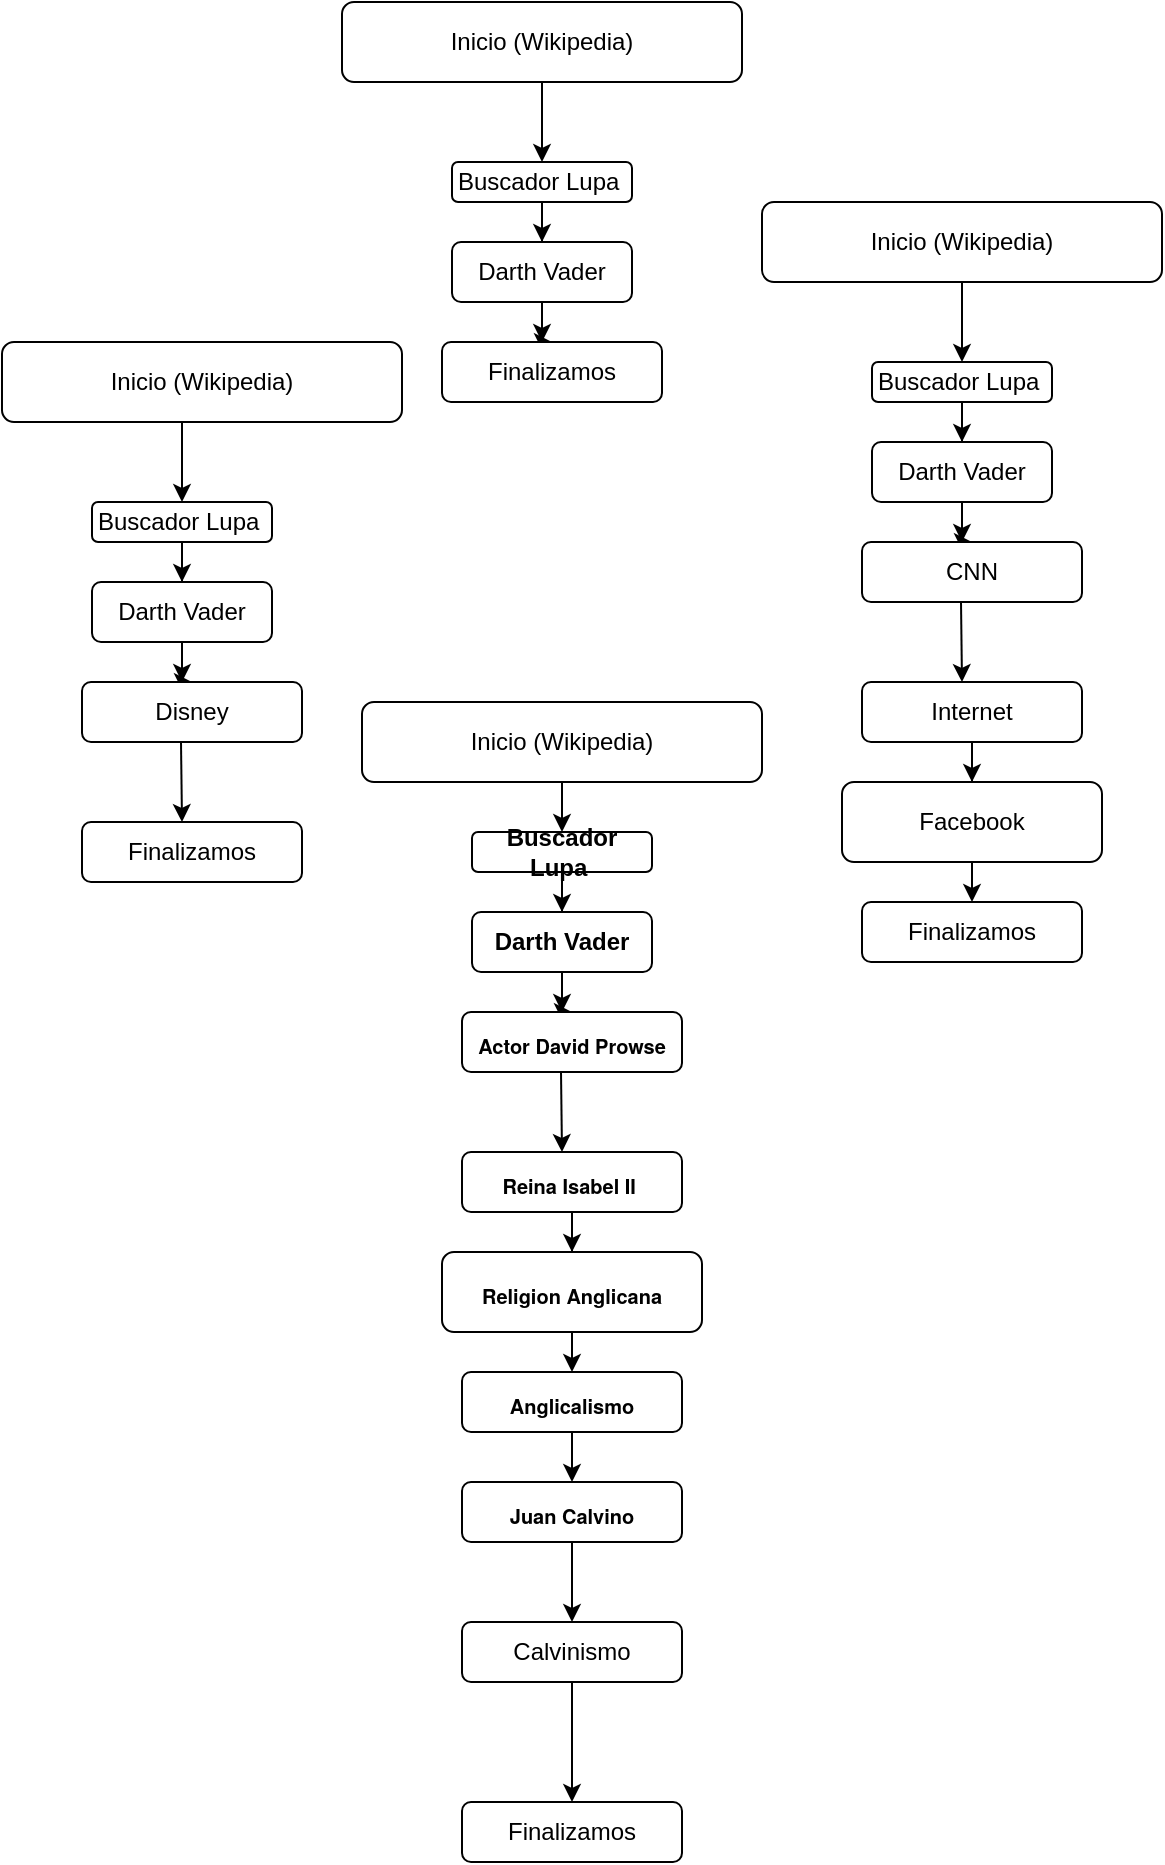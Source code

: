 <mxfile version="20.2.3" type="onedrive"><diagram id="cDZYe2nq11F13__LanUX" name="Página-1"><mxGraphModel grid="1" page="1" gridSize="10" guides="1" tooltips="1" connect="1" arrows="1" fold="1" pageScale="1" pageWidth="827" pageHeight="1169" math="0" shadow="0"><root><mxCell id="0"/><mxCell id="1" parent="0"/><mxCell id="ijBSgGokcqnmmy5b1fcu-1" value="Inicio (Wikipedia)" style="rounded=1;whiteSpace=wrap;html=1;" vertex="1" parent="1"><mxGeometry x="170" y="40" width="200" height="40" as="geometry"/></mxCell><mxCell id="ijBSgGokcqnmmy5b1fcu-4" value="" style="endArrow=classic;html=1;rounded=0;exitX=0.5;exitY=1;exitDx=0;exitDy=0;" edge="1" parent="1" source="ijBSgGokcqnmmy5b1fcu-1"><mxGeometry width="50" height="50" relative="1" as="geometry"><mxPoint x="280" y="320" as="sourcePoint"/><mxPoint x="270" y="120" as="targetPoint"/></mxGeometry></mxCell><mxCell id="ijBSgGokcqnmmy5b1fcu-8" value="" style="edgeStyle=orthogonalEdgeStyle;rounded=0;orthogonalLoop=1;jettySize=auto;html=1;" edge="1" parent="1" source="ijBSgGokcqnmmy5b1fcu-5" target="ijBSgGokcqnmmy5b1fcu-7"><mxGeometry relative="1" as="geometry"/></mxCell><mxCell id="ijBSgGokcqnmmy5b1fcu-5" value="Buscador Lupa&amp;nbsp;" style="rounded=1;whiteSpace=wrap;html=1;" vertex="1" parent="1"><mxGeometry x="225" y="120" width="90" height="20" as="geometry"/></mxCell><mxCell id="ijBSgGokcqnmmy5b1fcu-10" style="edgeStyle=orthogonalEdgeStyle;rounded=0;orthogonalLoop=1;jettySize=auto;html=1;exitX=0.5;exitY=1;exitDx=0;exitDy=0;" edge="1" parent="1" source="ijBSgGokcqnmmy5b1fcu-7"><mxGeometry relative="1" as="geometry"><mxPoint x="270" y="210" as="targetPoint"/></mxGeometry></mxCell><mxCell id="ijBSgGokcqnmmy5b1fcu-16" value="" style="edgeStyle=orthogonalEdgeStyle;rounded=0;orthogonalLoop=1;jettySize=auto;html=1;" edge="1" parent="1" source="ijBSgGokcqnmmy5b1fcu-7" target="ijBSgGokcqnmmy5b1fcu-11"><mxGeometry relative="1" as="geometry"/></mxCell><mxCell id="ijBSgGokcqnmmy5b1fcu-7" value="Darth Vader" style="rounded=1;whiteSpace=wrap;html=1;" vertex="1" parent="1"><mxGeometry x="225" y="160" width="90" height="30" as="geometry"/></mxCell><mxCell id="ijBSgGokcqnmmy5b1fcu-11" value="Finalizamos" style="rounded=1;whiteSpace=wrap;html=1;" vertex="1" parent="1"><mxGeometry x="220" y="210" width="110" height="30" as="geometry"/></mxCell><mxCell id="ijBSgGokcqnmmy5b1fcu-20" value="" style="endArrow=classic;html=1;rounded=0;exitX=0.5;exitY=1;exitDx=0;exitDy=0;" edge="1" parent="1"><mxGeometry width="50" height="50" relative="1" as="geometry"><mxPoint x="90" y="250" as="sourcePoint"/><mxPoint x="90" y="290" as="targetPoint"/></mxGeometry></mxCell><mxCell id="ijBSgGokcqnmmy5b1fcu-21" value="" style="edgeStyle=orthogonalEdgeStyle;rounded=0;orthogonalLoop=1;jettySize=auto;html=1;" edge="1" parent="1" source="ijBSgGokcqnmmy5b1fcu-22" target="ijBSgGokcqnmmy5b1fcu-25"><mxGeometry relative="1" as="geometry"/></mxCell><mxCell id="ijBSgGokcqnmmy5b1fcu-22" value="Buscador Lupa&amp;nbsp;" style="rounded=1;whiteSpace=wrap;html=1;" vertex="1" parent="1"><mxGeometry x="45" y="290" width="90" height="20" as="geometry"/></mxCell><mxCell id="ijBSgGokcqnmmy5b1fcu-23" style="edgeStyle=orthogonalEdgeStyle;rounded=0;orthogonalLoop=1;jettySize=auto;html=1;exitX=0.5;exitY=1;exitDx=0;exitDy=0;" edge="1" parent="1" source="ijBSgGokcqnmmy5b1fcu-25"><mxGeometry relative="1" as="geometry"><mxPoint x="90" y="380" as="targetPoint"/></mxGeometry></mxCell><mxCell id="ijBSgGokcqnmmy5b1fcu-24" value="" style="edgeStyle=orthogonalEdgeStyle;rounded=0;orthogonalLoop=1;jettySize=auto;html=1;" edge="1" parent="1" source="ijBSgGokcqnmmy5b1fcu-25" target="ijBSgGokcqnmmy5b1fcu-26"><mxGeometry relative="1" as="geometry"/></mxCell><mxCell id="ijBSgGokcqnmmy5b1fcu-25" value="Darth Vader" style="rounded=1;whiteSpace=wrap;html=1;" vertex="1" parent="1"><mxGeometry x="45" y="330" width="90" height="30" as="geometry"/></mxCell><mxCell id="ijBSgGokcqnmmy5b1fcu-26" value="Disney" style="rounded=1;whiteSpace=wrap;html=1;" vertex="1" parent="1"><mxGeometry x="40" y="380" width="110" height="30" as="geometry"/></mxCell><mxCell id="ijBSgGokcqnmmy5b1fcu-34" value="Inicio (Wikipedia)" style="rounded=1;whiteSpace=wrap;html=1;" vertex="1" parent="1"><mxGeometry y="210" width="200" height="40" as="geometry"/></mxCell><mxCell id="ijBSgGokcqnmmy5b1fcu-38" value="" style="endArrow=classic;html=1;rounded=0;" edge="1" parent="1"><mxGeometry width="50" height="50" relative="1" as="geometry"><mxPoint x="89.5" y="410" as="sourcePoint"/><mxPoint x="90" y="450" as="targetPoint"/></mxGeometry></mxCell><mxCell id="ijBSgGokcqnmmy5b1fcu-40" value="Finalizamos" style="rounded=1;whiteSpace=wrap;html=1;" vertex="1" parent="1"><mxGeometry x="40" y="450" width="110" height="30" as="geometry"/></mxCell><mxCell id="ijBSgGokcqnmmy5b1fcu-41" value="" style="endArrow=classic;html=1;rounded=0;exitX=0.5;exitY=1;exitDx=0;exitDy=0;" edge="1" parent="1"><mxGeometry width="50" height="50" relative="1" as="geometry"><mxPoint x="480" y="180" as="sourcePoint"/><mxPoint x="480" y="220" as="targetPoint"/></mxGeometry></mxCell><mxCell id="ijBSgGokcqnmmy5b1fcu-42" value="" style="edgeStyle=orthogonalEdgeStyle;rounded=0;orthogonalLoop=1;jettySize=auto;html=1;" edge="1" parent="1" source="ijBSgGokcqnmmy5b1fcu-43" target="ijBSgGokcqnmmy5b1fcu-46"><mxGeometry relative="1" as="geometry"/></mxCell><mxCell id="ijBSgGokcqnmmy5b1fcu-43" value="Buscador Lupa&amp;nbsp;" style="rounded=1;whiteSpace=wrap;html=1;" vertex="1" parent="1"><mxGeometry x="435" y="220" width="90" height="20" as="geometry"/></mxCell><mxCell id="ijBSgGokcqnmmy5b1fcu-44" style="edgeStyle=orthogonalEdgeStyle;rounded=0;orthogonalLoop=1;jettySize=auto;html=1;exitX=0.5;exitY=1;exitDx=0;exitDy=0;" edge="1" parent="1" source="ijBSgGokcqnmmy5b1fcu-46"><mxGeometry relative="1" as="geometry"><mxPoint x="480" y="310" as="targetPoint"/></mxGeometry></mxCell><mxCell id="ijBSgGokcqnmmy5b1fcu-45" value="" style="edgeStyle=orthogonalEdgeStyle;rounded=0;orthogonalLoop=1;jettySize=auto;html=1;" edge="1" parent="1" source="ijBSgGokcqnmmy5b1fcu-46" target="ijBSgGokcqnmmy5b1fcu-47"><mxGeometry relative="1" as="geometry"/></mxCell><mxCell id="ijBSgGokcqnmmy5b1fcu-46" value="Darth Vader" style="rounded=1;whiteSpace=wrap;html=1;" vertex="1" parent="1"><mxGeometry x="435" y="260" width="90" height="30" as="geometry"/></mxCell><mxCell id="ijBSgGokcqnmmy5b1fcu-47" value="CNN" style="rounded=1;whiteSpace=wrap;html=1;" vertex="1" parent="1"><mxGeometry x="430" y="310" width="110" height="30" as="geometry"/></mxCell><mxCell id="ijBSgGokcqnmmy5b1fcu-48" value="" style="endArrow=classic;html=1;rounded=0;" edge="1" parent="1"><mxGeometry width="50" height="50" relative="1" as="geometry"><mxPoint x="479.5" y="340" as="sourcePoint"/><mxPoint x="480" y="380" as="targetPoint"/></mxGeometry></mxCell><mxCell id="ijBSgGokcqnmmy5b1fcu-52" value="" style="edgeStyle=orthogonalEdgeStyle;rounded=0;orthogonalLoop=1;jettySize=auto;html=1;" edge="1" parent="1" source="ijBSgGokcqnmmy5b1fcu-49" target="ijBSgGokcqnmmy5b1fcu-51"><mxGeometry relative="1" as="geometry"/></mxCell><mxCell id="ijBSgGokcqnmmy5b1fcu-49" value="Internet" style="rounded=1;whiteSpace=wrap;html=1;" vertex="1" parent="1"><mxGeometry x="430" y="380" width="110" height="30" as="geometry"/></mxCell><mxCell id="ijBSgGokcqnmmy5b1fcu-50" value="Inicio (Wikipedia)" style="rounded=1;whiteSpace=wrap;html=1;" vertex="1" parent="1"><mxGeometry x="380" y="140" width="200" height="40" as="geometry"/></mxCell><mxCell id="ijBSgGokcqnmmy5b1fcu-54" style="edgeStyle=orthogonalEdgeStyle;rounded=0;orthogonalLoop=1;jettySize=auto;html=1;exitX=0.5;exitY=1;exitDx=0;exitDy=0;entryX=0.5;entryY=0;entryDx=0;entryDy=0;" edge="1" parent="1" source="ijBSgGokcqnmmy5b1fcu-51" target="ijBSgGokcqnmmy5b1fcu-53"><mxGeometry relative="1" as="geometry"/></mxCell><mxCell id="ijBSgGokcqnmmy5b1fcu-51" value="Facebook" style="rounded=1;whiteSpace=wrap;html=1;" vertex="1" parent="1"><mxGeometry x="420" y="430" width="130" height="40" as="geometry"/></mxCell><mxCell id="ijBSgGokcqnmmy5b1fcu-53" value="Finalizamos" style="rounded=1;whiteSpace=wrap;html=1;" vertex="1" parent="1"><mxGeometry x="430" y="490" width="110" height="30" as="geometry"/></mxCell><mxCell id="ijBSgGokcqnmmy5b1fcu-55" value="" style="endArrow=classic;html=1;rounded=0;exitX=0.5;exitY=1;exitDx=0;exitDy=0;fontStyle=1" edge="1" parent="1"><mxGeometry width="50" height="50" relative="1" as="geometry"><mxPoint x="280" y="415" as="sourcePoint"/><mxPoint x="280" y="455" as="targetPoint"/></mxGeometry></mxCell><mxCell id="ijBSgGokcqnmmy5b1fcu-56" value="" style="edgeStyle=orthogonalEdgeStyle;rounded=0;orthogonalLoop=1;jettySize=auto;html=1;fontStyle=1" edge="1" parent="1" source="ijBSgGokcqnmmy5b1fcu-57" target="ijBSgGokcqnmmy5b1fcu-60"><mxGeometry relative="1" as="geometry"/></mxCell><mxCell id="ijBSgGokcqnmmy5b1fcu-57" value="Buscador Lupa&amp;nbsp;" style="rounded=1;whiteSpace=wrap;html=1;fontStyle=1" vertex="1" parent="1"><mxGeometry x="235" y="455" width="90" height="20" as="geometry"/></mxCell><mxCell id="ijBSgGokcqnmmy5b1fcu-58" style="edgeStyle=orthogonalEdgeStyle;rounded=0;orthogonalLoop=1;jettySize=auto;html=1;exitX=0.5;exitY=1;exitDx=0;exitDy=0;fontStyle=1" edge="1" parent="1" source="ijBSgGokcqnmmy5b1fcu-60"><mxGeometry relative="1" as="geometry"><mxPoint x="280" y="545" as="targetPoint"/></mxGeometry></mxCell><mxCell id="ijBSgGokcqnmmy5b1fcu-59" value="" style="edgeStyle=orthogonalEdgeStyle;rounded=0;orthogonalLoop=1;jettySize=auto;html=1;fontStyle=1" edge="1" parent="1" source="ijBSgGokcqnmmy5b1fcu-60" target="ijBSgGokcqnmmy5b1fcu-61"><mxGeometry relative="1" as="geometry"/></mxCell><mxCell id="ijBSgGokcqnmmy5b1fcu-60" value="Darth Vader" style="rounded=1;whiteSpace=wrap;html=1;fontStyle=1" vertex="1" parent="1"><mxGeometry x="235" y="495" width="90" height="30" as="geometry"/></mxCell><mxCell id="ijBSgGokcqnmmy5b1fcu-61" value="&lt;p style=&quot;margin: 0px; font-variant-numeric: normal; font-variant-east-asian: normal; font-weight: 400; font-stretch: normal; line-height: normal; font-family: &amp;quot;Helvetica Neue&amp;quot;; text-align: start;&quot; class=&quot;p1&quot;&gt;&lt;b style=&quot;&quot;&gt;&lt;font style=&quot;font-size: 10px;&quot;&gt;Actor David Prowse&lt;/font&gt;&lt;/b&gt;&lt;/p&gt;" style="rounded=1;whiteSpace=wrap;html=1;fontStyle=1" vertex="1" parent="1"><mxGeometry x="230" y="545" width="110" height="30" as="geometry"/></mxCell><mxCell id="ijBSgGokcqnmmy5b1fcu-62" value="" style="endArrow=classic;html=1;rounded=0;fontStyle=1" edge="1" parent="1"><mxGeometry width="50" height="50" relative="1" as="geometry"><mxPoint x="279.5" y="575" as="sourcePoint"/><mxPoint x="280" y="615" as="targetPoint"/></mxGeometry></mxCell><mxCell id="ijBSgGokcqnmmy5b1fcu-63" value="" style="edgeStyle=orthogonalEdgeStyle;rounded=0;orthogonalLoop=1;jettySize=auto;html=1;fontStyle=1" edge="1" parent="1" source="ijBSgGokcqnmmy5b1fcu-64" target="ijBSgGokcqnmmy5b1fcu-66"><mxGeometry relative="1" as="geometry"/></mxCell><mxCell id="ijBSgGokcqnmmy5b1fcu-64" value="&lt;p style=&quot;margin: 0px; font-variant-numeric: normal; font-variant-east-asian: normal; font-weight: 400; font-stretch: normal; line-height: normal; font-family: &amp;quot;Helvetica Neue&amp;quot;; text-align: start;&quot; class=&quot;p1&quot;&gt;&lt;b style=&quot;&quot;&gt;&lt;font style=&quot;font-size: 10px;&quot;&gt;Reina Isabel II&lt;span style=&quot;&quot; class=&quot;Apple-converted-space&quot;&gt;&amp;nbsp;&lt;/span&gt;&lt;/font&gt;&lt;/b&gt;&lt;/p&gt;" style="rounded=1;whiteSpace=wrap;html=1;fontStyle=1" vertex="1" parent="1"><mxGeometry x="230" y="615" width="110" height="30" as="geometry"/></mxCell><mxCell id="ijBSgGokcqnmmy5b1fcu-65" style="edgeStyle=orthogonalEdgeStyle;rounded=0;orthogonalLoop=1;jettySize=auto;html=1;exitX=0.5;exitY=1;exitDx=0;exitDy=0;entryX=0.5;entryY=0;entryDx=0;entryDy=0;fontStyle=1" edge="1" parent="1" source="ijBSgGokcqnmmy5b1fcu-66" target="ijBSgGokcqnmmy5b1fcu-67"><mxGeometry relative="1" as="geometry"/></mxCell><mxCell id="ijBSgGokcqnmmy5b1fcu-66" value="&lt;p style=&quot;margin: 0px; font-variant-numeric: normal; font-variant-east-asian: normal; font-weight: 400; font-stretch: normal; line-height: normal; font-family: &amp;quot;Helvetica Neue&amp;quot;; text-align: start;&quot; class=&quot;p1&quot;&gt;&lt;b style=&quot;&quot;&gt;&lt;font style=&quot;font-size: 10px;&quot;&gt;Religion Anglicana&lt;/font&gt;&lt;/b&gt;&lt;/p&gt;" style="rounded=1;whiteSpace=wrap;html=1;fontStyle=1" vertex="1" parent="1"><mxGeometry x="220" y="665" width="130" height="40" as="geometry"/></mxCell><mxCell id="ijBSgGokcqnmmy5b1fcu-74" style="edgeStyle=orthogonalEdgeStyle;rounded=0;orthogonalLoop=1;jettySize=auto;html=1;exitX=0.5;exitY=1;exitDx=0;exitDy=0;entryX=0.5;entryY=0;entryDx=0;entryDy=0;fontSize=10;" edge="1" parent="1" source="ijBSgGokcqnmmy5b1fcu-67" target="ijBSgGokcqnmmy5b1fcu-70"><mxGeometry relative="1" as="geometry"/></mxCell><mxCell id="ijBSgGokcqnmmy5b1fcu-67" value="&lt;p style=&quot;margin: 0px; font-variant-numeric: normal; font-variant-east-asian: normal; font-weight: 400; font-stretch: normal; line-height: normal; font-family: &amp;quot;Helvetica Neue&amp;quot;; text-align: start;&quot; class=&quot;p1&quot;&gt;&lt;b style=&quot;&quot;&gt;&lt;font style=&quot;font-size: 10px;&quot;&gt;Anglicalismo&lt;/font&gt;&lt;/b&gt;&lt;/p&gt;" style="rounded=1;whiteSpace=wrap;html=1;fontStyle=1" vertex="1" parent="1"><mxGeometry x="230" y="725" width="110" height="30" as="geometry"/></mxCell><mxCell id="ijBSgGokcqnmmy5b1fcu-68" value="Inicio (Wikipedia)" style="rounded=1;whiteSpace=wrap;html=1;" vertex="1" parent="1"><mxGeometry x="180" y="390" width="200" height="40" as="geometry"/></mxCell><mxCell id="ijBSgGokcqnmmy5b1fcu-76" style="edgeStyle=orthogonalEdgeStyle;rounded=0;orthogonalLoop=1;jettySize=auto;html=1;fontSize=10;" edge="1" parent="1" source="ijBSgGokcqnmmy5b1fcu-69" target="ijBSgGokcqnmmy5b1fcu-72"><mxGeometry relative="1" as="geometry"/></mxCell><mxCell id="ijBSgGokcqnmmy5b1fcu-69" value="Calvinismo" style="rounded=1;whiteSpace=wrap;html=1;" vertex="1" parent="1"><mxGeometry x="230" y="850" width="110" height="30" as="geometry"/></mxCell><mxCell id="ijBSgGokcqnmmy5b1fcu-75" style="edgeStyle=orthogonalEdgeStyle;rounded=0;orthogonalLoop=1;jettySize=auto;html=1;exitX=0.5;exitY=1;exitDx=0;exitDy=0;fontSize=10;" edge="1" parent="1" source="ijBSgGokcqnmmy5b1fcu-70" target="ijBSgGokcqnmmy5b1fcu-69"><mxGeometry relative="1" as="geometry"/></mxCell><mxCell id="ijBSgGokcqnmmy5b1fcu-70" value="&lt;p style=&quot;margin: 0px; font-variant-numeric: normal; font-variant-east-asian: normal; font-stretch: normal; line-height: normal; font-family: &amp;quot;Helvetica Neue&amp;quot;; text-align: start;&quot; class=&quot;p1&quot;&gt;&lt;b style=&quot;&quot;&gt;&lt;font style=&quot;font-size: 10px;&quot;&gt;Juan Calvino&lt;/font&gt;&lt;/b&gt;&lt;/p&gt;" style="rounded=1;whiteSpace=wrap;html=1;" vertex="1" parent="1"><mxGeometry x="230" y="780" width="110" height="30" as="geometry"/></mxCell><mxCell id="ijBSgGokcqnmmy5b1fcu-72" value="Finalizamos" style="rounded=1;whiteSpace=wrap;html=1;" vertex="1" parent="1"><mxGeometry x="230" y="940" width="110" height="30" as="geometry"/></mxCell></root></mxGraphModel></diagram></mxfile>